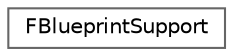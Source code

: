 digraph "Graphical Class Hierarchy"
{
 // INTERACTIVE_SVG=YES
 // LATEX_PDF_SIZE
  bgcolor="transparent";
  edge [fontname=Helvetica,fontsize=10,labelfontname=Helvetica,labelfontsize=10];
  node [fontname=Helvetica,fontsize=10,shape=box,height=0.2,width=0.4];
  rankdir="LR";
  Node0 [id="Node000000",label="FBlueprintSupport",height=0.2,width=0.4,color="grey40", fillcolor="white", style="filled",URL="$d3/d31/structFBlueprintSupport.html",tooltip="This set of functions contains blueprint related UObject functionality."];
}
